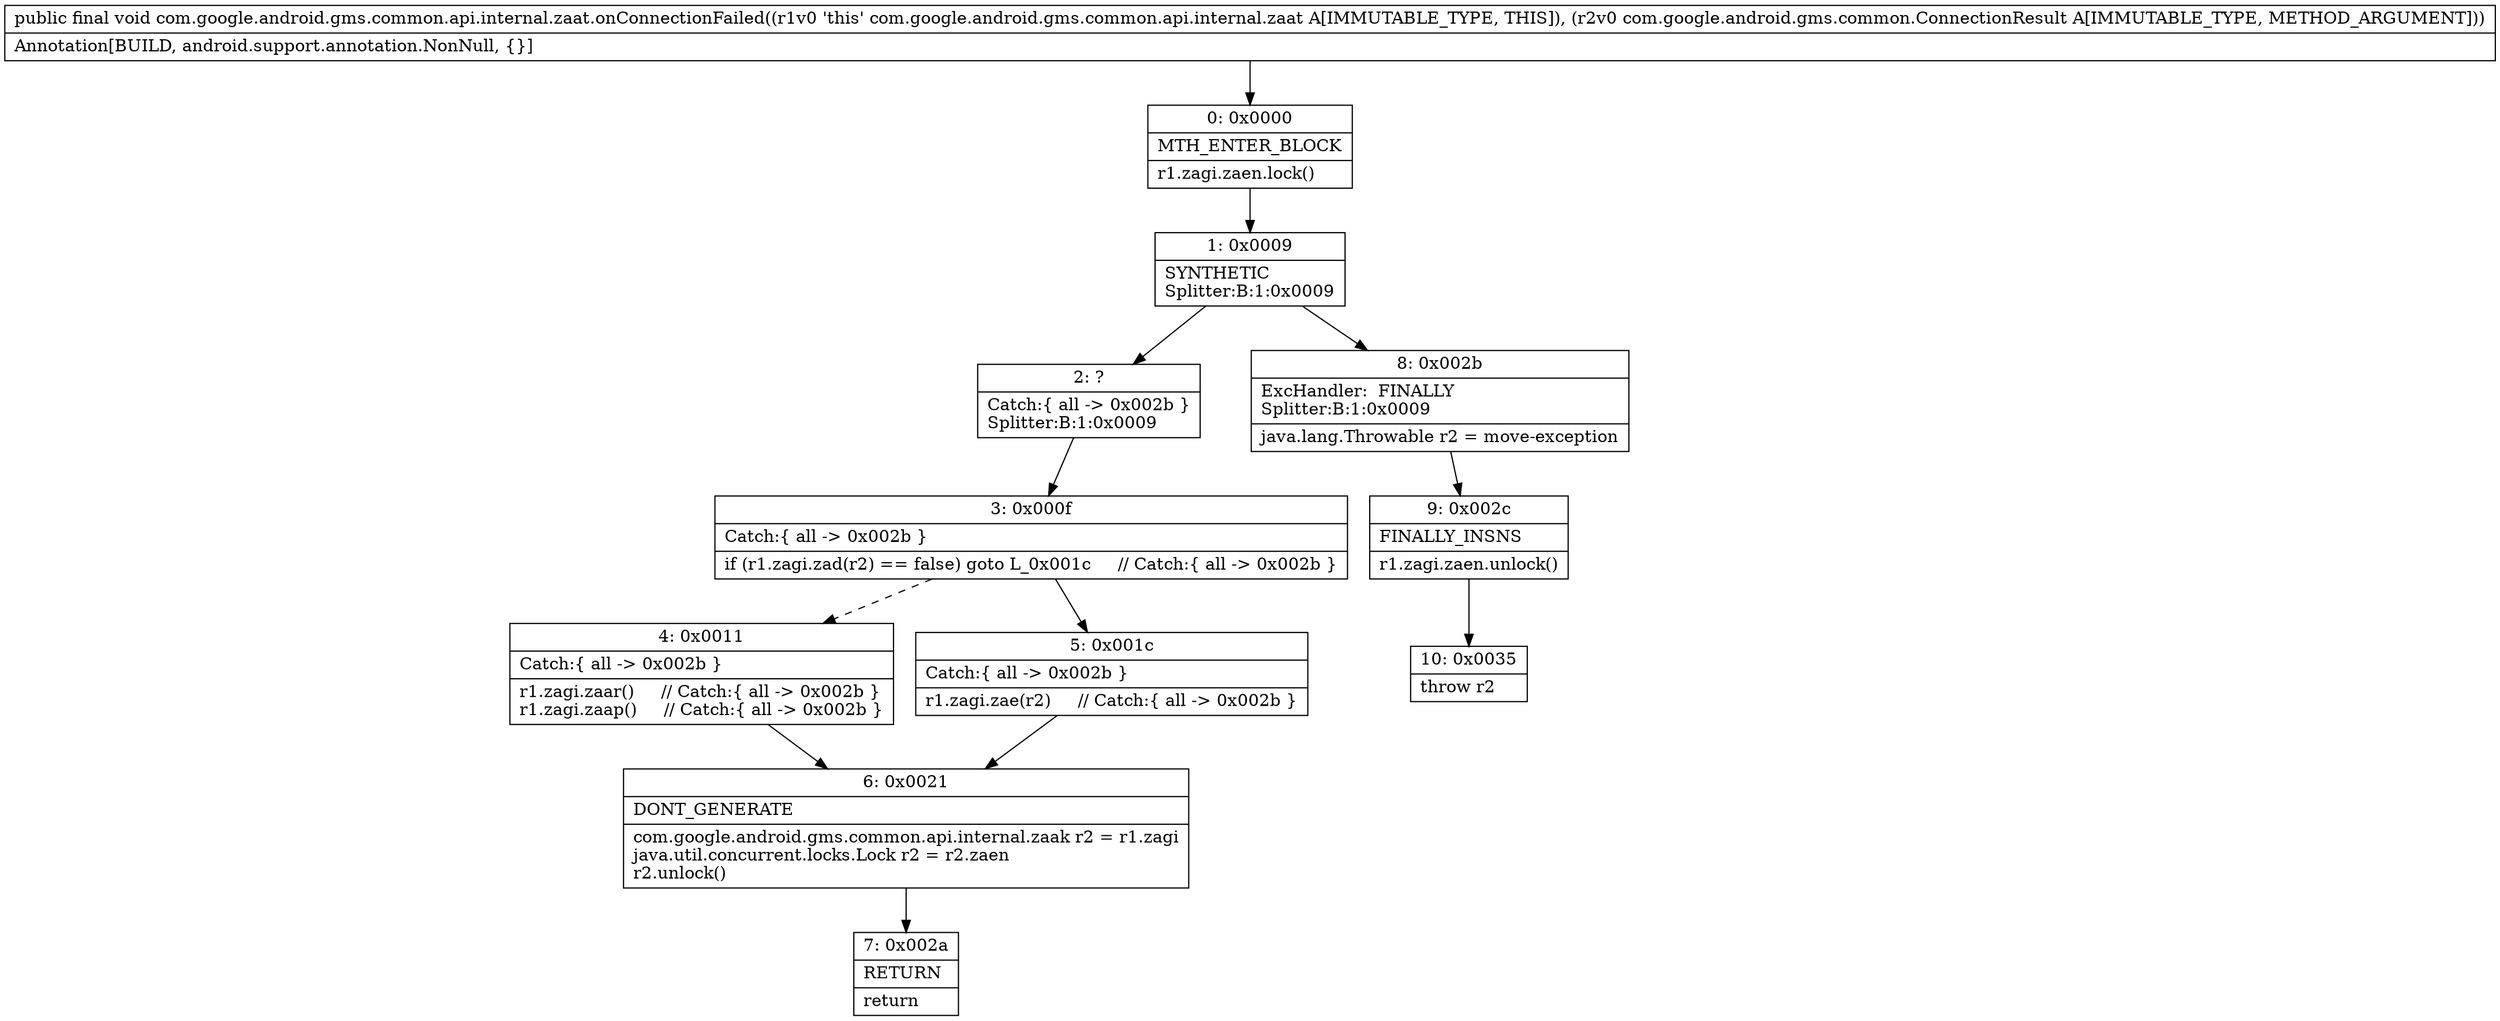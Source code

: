 digraph "CFG forcom.google.android.gms.common.api.internal.zaat.onConnectionFailed(Lcom\/google\/android\/gms\/common\/ConnectionResult;)V" {
Node_0 [shape=record,label="{0\:\ 0x0000|MTH_ENTER_BLOCK\l|r1.zagi.zaen.lock()\l}"];
Node_1 [shape=record,label="{1\:\ 0x0009|SYNTHETIC\lSplitter:B:1:0x0009\l}"];
Node_2 [shape=record,label="{2\:\ ?|Catch:\{ all \-\> 0x002b \}\lSplitter:B:1:0x0009\l}"];
Node_3 [shape=record,label="{3\:\ 0x000f|Catch:\{ all \-\> 0x002b \}\l|if (r1.zagi.zad(r2) == false) goto L_0x001c     \/\/ Catch:\{ all \-\> 0x002b \}\l}"];
Node_4 [shape=record,label="{4\:\ 0x0011|Catch:\{ all \-\> 0x002b \}\l|r1.zagi.zaar()     \/\/ Catch:\{ all \-\> 0x002b \}\lr1.zagi.zaap()     \/\/ Catch:\{ all \-\> 0x002b \}\l}"];
Node_5 [shape=record,label="{5\:\ 0x001c|Catch:\{ all \-\> 0x002b \}\l|r1.zagi.zae(r2)     \/\/ Catch:\{ all \-\> 0x002b \}\l}"];
Node_6 [shape=record,label="{6\:\ 0x0021|DONT_GENERATE\l|com.google.android.gms.common.api.internal.zaak r2 = r1.zagi\ljava.util.concurrent.locks.Lock r2 = r2.zaen\lr2.unlock()\l}"];
Node_7 [shape=record,label="{7\:\ 0x002a|RETURN\l|return\l}"];
Node_8 [shape=record,label="{8\:\ 0x002b|ExcHandler:  FINALLY\lSplitter:B:1:0x0009\l|java.lang.Throwable r2 = move\-exception\l}"];
Node_9 [shape=record,label="{9\:\ 0x002c|FINALLY_INSNS\l|r1.zagi.zaen.unlock()\l}"];
Node_10 [shape=record,label="{10\:\ 0x0035|throw r2\l}"];
MethodNode[shape=record,label="{public final void com.google.android.gms.common.api.internal.zaat.onConnectionFailed((r1v0 'this' com.google.android.gms.common.api.internal.zaat A[IMMUTABLE_TYPE, THIS]), (r2v0 com.google.android.gms.common.ConnectionResult A[IMMUTABLE_TYPE, METHOD_ARGUMENT]))  | Annotation[BUILD, android.support.annotation.NonNull, \{\}]\l}"];
MethodNode -> Node_0;
Node_0 -> Node_1;
Node_1 -> Node_2;
Node_1 -> Node_8;
Node_2 -> Node_3;
Node_3 -> Node_4[style=dashed];
Node_3 -> Node_5;
Node_4 -> Node_6;
Node_5 -> Node_6;
Node_6 -> Node_7;
Node_8 -> Node_9;
Node_9 -> Node_10;
}

